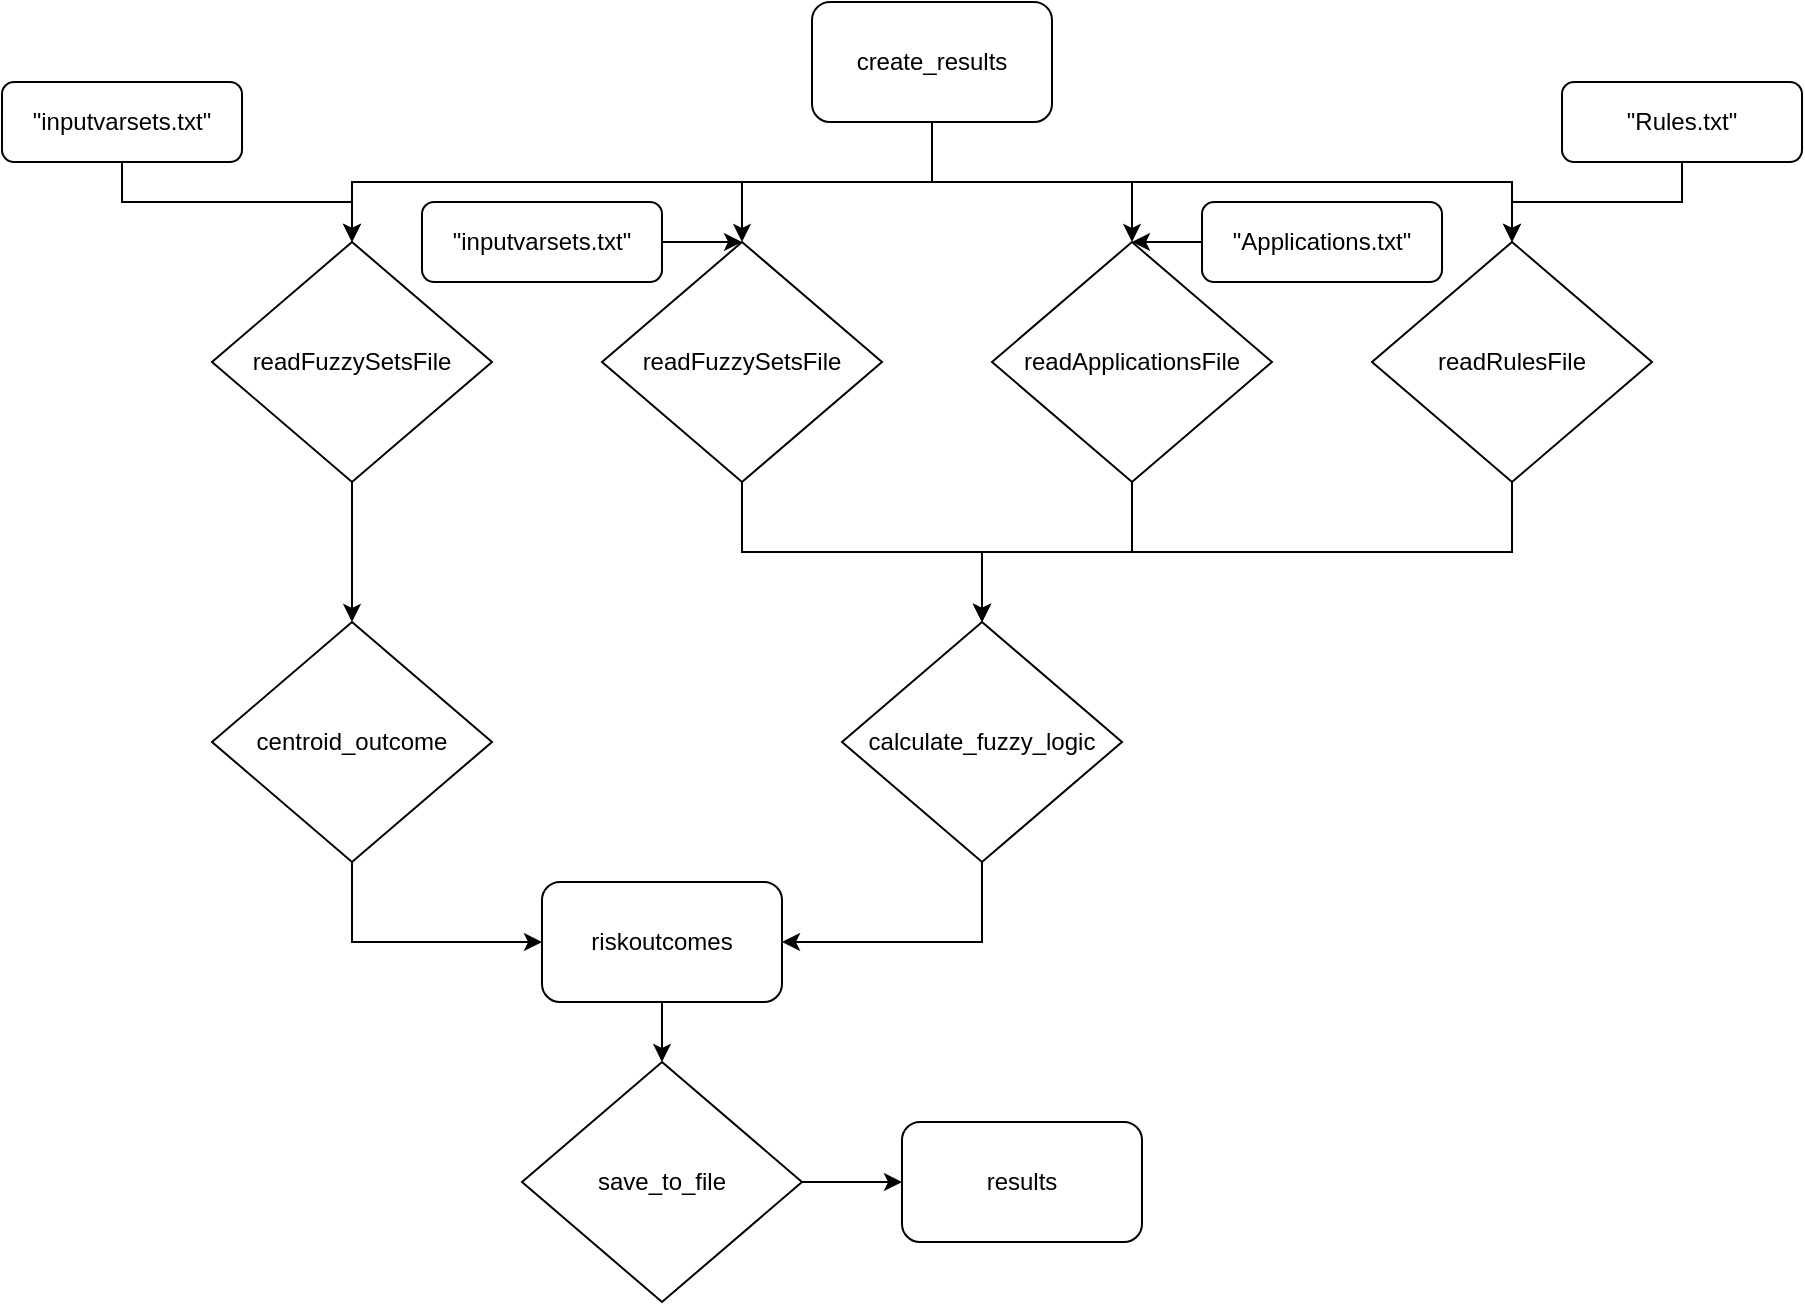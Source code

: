 <mxfile version="24.4.0" type="device">
  <diagram id="C5RBs43oDa-KdzZeNtuy" name="Page-1">
    <mxGraphModel dx="1246" dy="468" grid="1" gridSize="10" guides="1" tooltips="1" connect="1" arrows="1" fold="1" page="1" pageScale="1" pageWidth="1169" pageHeight="827" math="0" shadow="0">
      <root>
        <mxCell id="WIyWlLk6GJQsqaUBKTNV-0" />
        <mxCell id="WIyWlLk6GJQsqaUBKTNV-1" parent="WIyWlLk6GJQsqaUBKTNV-0" />
        <mxCell id="KMEdL14Wm3CA3LTkJArq-20" value="" style="edgeStyle=orthogonalEdgeStyle;rounded=0;orthogonalLoop=1;jettySize=auto;html=1;" parent="WIyWlLk6GJQsqaUBKTNV-1" source="KMEdL14Wm3CA3LTkJArq-0" target="KMEdL14Wm3CA3LTkJArq-8" edge="1">
          <mxGeometry relative="1" as="geometry" />
        </mxCell>
        <mxCell id="KMEdL14Wm3CA3LTkJArq-0" value="create_results" style="rounded=1;whiteSpace=wrap;html=1;" parent="WIyWlLk6GJQsqaUBKTNV-1" vertex="1">
          <mxGeometry x="535" y="80" width="120" height="60" as="geometry" />
        </mxCell>
        <mxCell id="KMEdL14Wm3CA3LTkJArq-34" value="" style="edgeStyle=orthogonalEdgeStyle;rounded=0;orthogonalLoop=1;jettySize=auto;html=1;" parent="WIyWlLk6GJQsqaUBKTNV-1" source="KMEdL14Wm3CA3LTkJArq-7" target="KMEdL14Wm3CA3LTkJArq-27" edge="1">
          <mxGeometry relative="1" as="geometry" />
        </mxCell>
        <mxCell id="KMEdL14Wm3CA3LTkJArq-7" value="readFuzzySetsFile" style="rhombus;whiteSpace=wrap;html=1;" parent="WIyWlLk6GJQsqaUBKTNV-1" vertex="1">
          <mxGeometry x="430" y="200" width="140" height="120" as="geometry" />
        </mxCell>
        <mxCell id="KMEdL14Wm3CA3LTkJArq-28" value="" style="edgeStyle=orthogonalEdgeStyle;rounded=0;orthogonalLoop=1;jettySize=auto;html=1;" parent="WIyWlLk6GJQsqaUBKTNV-1" source="KMEdL14Wm3CA3LTkJArq-8" target="KMEdL14Wm3CA3LTkJArq-27" edge="1">
          <mxGeometry relative="1" as="geometry" />
        </mxCell>
        <mxCell id="KMEdL14Wm3CA3LTkJArq-8" value="readApplicationsFile" style="rhombus;whiteSpace=wrap;html=1;" parent="WIyWlLk6GJQsqaUBKTNV-1" vertex="1">
          <mxGeometry x="625" y="200" width="140" height="120" as="geometry" />
        </mxCell>
        <mxCell id="KMEdL14Wm3CA3LTkJArq-33" value="" style="edgeStyle=orthogonalEdgeStyle;rounded=0;orthogonalLoop=1;jettySize=auto;html=1;entryX=0.5;entryY=0;entryDx=0;entryDy=0;exitX=0.5;exitY=1;exitDx=0;exitDy=0;" parent="WIyWlLk6GJQsqaUBKTNV-1" source="KMEdL14Wm3CA3LTkJArq-9" target="KMEdL14Wm3CA3LTkJArq-27" edge="1">
          <mxGeometry relative="1" as="geometry" />
        </mxCell>
        <mxCell id="KMEdL14Wm3CA3LTkJArq-9" value="readRulesFile" style="rhombus;whiteSpace=wrap;html=1;" parent="WIyWlLk6GJQsqaUBKTNV-1" vertex="1">
          <mxGeometry x="815" y="200" width="140" height="120" as="geometry" />
        </mxCell>
        <mxCell id="KMEdL14Wm3CA3LTkJArq-42" value="" style="edgeStyle=orthogonalEdgeStyle;rounded=0;orthogonalLoop=1;jettySize=auto;html=1;" parent="WIyWlLk6GJQsqaUBKTNV-1" source="KMEdL14Wm3CA3LTkJArq-10" target="KMEdL14Wm3CA3LTkJArq-39" edge="1">
          <mxGeometry relative="1" as="geometry" />
        </mxCell>
        <mxCell id="KMEdL14Wm3CA3LTkJArq-10" value="readFuzzySetsFile" style="rhombus;whiteSpace=wrap;html=1;" parent="WIyWlLk6GJQsqaUBKTNV-1" vertex="1">
          <mxGeometry x="235" y="200" width="140" height="120" as="geometry" />
        </mxCell>
        <mxCell id="KMEdL14Wm3CA3LTkJArq-11" value="&quot;inputvarsets.txt&lt;span style=&quot;background-color: initial;&quot;&gt;&quot;&lt;/span&gt;" style="rounded=1;whiteSpace=wrap;html=1;fontSize=12;glass=0;strokeWidth=1;shadow=0;" parent="WIyWlLk6GJQsqaUBKTNV-1" vertex="1">
          <mxGeometry x="340" y="180" width="120" height="40" as="geometry" />
        </mxCell>
        <mxCell id="KMEdL14Wm3CA3LTkJArq-12" value="&quot;Applications.txt&lt;span style=&quot;background-color: initial;&quot;&gt;&quot;&lt;/span&gt;" style="rounded=1;whiteSpace=wrap;html=1;fontSize=12;glass=0;strokeWidth=1;shadow=0;" parent="WIyWlLk6GJQsqaUBKTNV-1" vertex="1">
          <mxGeometry x="730" y="180" width="120" height="40" as="geometry" />
        </mxCell>
        <mxCell id="KMEdL14Wm3CA3LTkJArq-17" value="" style="edgeStyle=orthogonalEdgeStyle;rounded=0;orthogonalLoop=1;jettySize=auto;html=1;" parent="WIyWlLk6GJQsqaUBKTNV-1" source="KMEdL14Wm3CA3LTkJArq-13" target="KMEdL14Wm3CA3LTkJArq-9" edge="1">
          <mxGeometry relative="1" as="geometry" />
        </mxCell>
        <mxCell id="KMEdL14Wm3CA3LTkJArq-13" value="&quot;Rules.txt&lt;span style=&quot;background-color: initial;&quot;&gt;&quot;&lt;/span&gt;" style="rounded=1;whiteSpace=wrap;html=1;fontSize=12;glass=0;strokeWidth=1;shadow=0;" parent="WIyWlLk6GJQsqaUBKTNV-1" vertex="1">
          <mxGeometry x="910" y="120" width="120" height="40" as="geometry" />
        </mxCell>
        <mxCell id="KMEdL14Wm3CA3LTkJArq-18" value="" style="edgeStyle=orthogonalEdgeStyle;rounded=0;orthogonalLoop=1;jettySize=auto;html=1;" parent="WIyWlLk6GJQsqaUBKTNV-1" source="KMEdL14Wm3CA3LTkJArq-15" target="KMEdL14Wm3CA3LTkJArq-10" edge="1">
          <mxGeometry relative="1" as="geometry" />
        </mxCell>
        <mxCell id="KMEdL14Wm3CA3LTkJArq-15" value="&quot;inputvarsets.txt&lt;span style=&quot;background-color: initial;&quot;&gt;&quot;&lt;/span&gt;" style="rounded=1;whiteSpace=wrap;html=1;fontSize=12;glass=0;strokeWidth=1;shadow=0;" parent="WIyWlLk6GJQsqaUBKTNV-1" vertex="1">
          <mxGeometry x="130" y="120" width="120" height="40" as="geometry" />
        </mxCell>
        <mxCell id="KMEdL14Wm3CA3LTkJArq-21" value="" style="endArrow=classic;html=1;rounded=0;exitX=0.5;exitY=1;exitDx=0;exitDy=0;entryX=0.5;entryY=0;entryDx=0;entryDy=0;" parent="WIyWlLk6GJQsqaUBKTNV-1" source="KMEdL14Wm3CA3LTkJArq-0" target="KMEdL14Wm3CA3LTkJArq-7" edge="1">
          <mxGeometry width="50" height="50" relative="1" as="geometry">
            <mxPoint x="620" y="520" as="sourcePoint" />
            <mxPoint x="670" y="470" as="targetPoint" />
            <Array as="points">
              <mxPoint x="595" y="170" />
              <mxPoint x="500" y="170" />
            </Array>
          </mxGeometry>
        </mxCell>
        <mxCell id="KMEdL14Wm3CA3LTkJArq-22" value="" style="endArrow=classic;html=1;rounded=0;exitX=0.5;exitY=1;exitDx=0;exitDy=0;entryX=0.5;entryY=0;entryDx=0;entryDy=0;" parent="WIyWlLk6GJQsqaUBKTNV-1" source="KMEdL14Wm3CA3LTkJArq-0" target="KMEdL14Wm3CA3LTkJArq-10" edge="1">
          <mxGeometry width="50" height="50" relative="1" as="geometry">
            <mxPoint x="620" y="520" as="sourcePoint" />
            <mxPoint x="670" y="470" as="targetPoint" />
            <Array as="points">
              <mxPoint x="595" y="170" />
              <mxPoint x="305" y="170" />
            </Array>
          </mxGeometry>
        </mxCell>
        <mxCell id="KMEdL14Wm3CA3LTkJArq-23" value="" style="endArrow=classic;html=1;rounded=0;exitX=0.5;exitY=1;exitDx=0;exitDy=0;entryX=0.5;entryY=0;entryDx=0;entryDy=0;" parent="WIyWlLk6GJQsqaUBKTNV-1" source="KMEdL14Wm3CA3LTkJArq-0" target="KMEdL14Wm3CA3LTkJArq-9" edge="1">
          <mxGeometry width="50" height="50" relative="1" as="geometry">
            <mxPoint x="620" y="520" as="sourcePoint" />
            <mxPoint x="670" y="470" as="targetPoint" />
            <Array as="points">
              <mxPoint x="595" y="170" />
              <mxPoint x="885" y="170" />
            </Array>
          </mxGeometry>
        </mxCell>
        <mxCell id="KMEdL14Wm3CA3LTkJArq-24" value="" style="endArrow=classic;html=1;rounded=0;exitX=1;exitY=0.5;exitDx=0;exitDy=0;entryX=0.5;entryY=0;entryDx=0;entryDy=0;" parent="WIyWlLk6GJQsqaUBKTNV-1" source="KMEdL14Wm3CA3LTkJArq-11" target="KMEdL14Wm3CA3LTkJArq-7" edge="1">
          <mxGeometry width="50" height="50" relative="1" as="geometry">
            <mxPoint x="620" y="520" as="sourcePoint" />
            <mxPoint x="670" y="470" as="targetPoint" />
          </mxGeometry>
        </mxCell>
        <mxCell id="KMEdL14Wm3CA3LTkJArq-25" value="" style="endArrow=classic;html=1;rounded=0;exitX=0;exitY=0.5;exitDx=0;exitDy=0;entryX=0.5;entryY=0;entryDx=0;entryDy=0;" parent="WIyWlLk6GJQsqaUBKTNV-1" source="KMEdL14Wm3CA3LTkJArq-12" target="KMEdL14Wm3CA3LTkJArq-8" edge="1">
          <mxGeometry width="50" height="50" relative="1" as="geometry">
            <mxPoint x="620" y="520" as="sourcePoint" />
            <mxPoint x="670" y="470" as="targetPoint" />
          </mxGeometry>
        </mxCell>
        <mxCell id="KMEdL14Wm3CA3LTkJArq-27" value="calculate_fuzzy_&lt;span style=&quot;background-color: initial;&quot;&gt;logic&lt;/span&gt;" style="rhombus;whiteSpace=wrap;html=1;" parent="WIyWlLk6GJQsqaUBKTNV-1" vertex="1">
          <mxGeometry x="550" y="390" width="140" height="120" as="geometry" />
        </mxCell>
        <mxCell id="KMEdL14Wm3CA3LTkJArq-39" value="centroid_outcome" style="rhombus;whiteSpace=wrap;html=1;" parent="WIyWlLk6GJQsqaUBKTNV-1" vertex="1">
          <mxGeometry x="235" y="390" width="140" height="120" as="geometry" />
        </mxCell>
        <mxCell id="KMEdL14Wm3CA3LTkJArq-43" value="riskoutcomes" style="rounded=1;whiteSpace=wrap;html=1;" parent="WIyWlLk6GJQsqaUBKTNV-1" vertex="1">
          <mxGeometry x="400" y="520" width="120" height="60" as="geometry" />
        </mxCell>
        <mxCell id="KMEdL14Wm3CA3LTkJArq-45" value="" style="endArrow=classic;html=1;rounded=0;exitX=0.5;exitY=1;exitDx=0;exitDy=0;entryX=0;entryY=0.5;entryDx=0;entryDy=0;" parent="WIyWlLk6GJQsqaUBKTNV-1" source="KMEdL14Wm3CA3LTkJArq-39" target="KMEdL14Wm3CA3LTkJArq-43" edge="1">
          <mxGeometry width="50" height="50" relative="1" as="geometry">
            <mxPoint x="620" y="520" as="sourcePoint" />
            <mxPoint x="670" y="470" as="targetPoint" />
            <Array as="points">
              <mxPoint x="305" y="550" />
            </Array>
          </mxGeometry>
        </mxCell>
        <mxCell id="KMEdL14Wm3CA3LTkJArq-47" value="" style="endArrow=classic;html=1;rounded=0;exitX=0.5;exitY=1;exitDx=0;exitDy=0;entryX=0.5;entryY=0;entryDx=0;entryDy=0;" parent="WIyWlLk6GJQsqaUBKTNV-1" source="KMEdL14Wm3CA3LTkJArq-43" target="KMEdL14Wm3CA3LTkJArq-49" edge="1">
          <mxGeometry width="50" height="50" relative="1" as="geometry">
            <mxPoint x="620" y="420" as="sourcePoint" />
            <mxPoint x="462.973" y="613.689" as="targetPoint" />
          </mxGeometry>
        </mxCell>
        <mxCell id="KMEdL14Wm3CA3LTkJArq-51" value="" style="edgeStyle=orthogonalEdgeStyle;rounded=0;orthogonalLoop=1;jettySize=auto;html=1;" parent="WIyWlLk6GJQsqaUBKTNV-1" source="KMEdL14Wm3CA3LTkJArq-49" target="KMEdL14Wm3CA3LTkJArq-50" edge="1">
          <mxGeometry relative="1" as="geometry" />
        </mxCell>
        <mxCell id="KMEdL14Wm3CA3LTkJArq-49" value="save_to_file" style="rhombus;whiteSpace=wrap;html=1;" parent="WIyWlLk6GJQsqaUBKTNV-1" vertex="1">
          <mxGeometry x="390" y="610" width="140" height="120" as="geometry" />
        </mxCell>
        <mxCell id="KMEdL14Wm3CA3LTkJArq-50" value="results" style="rounded=1;whiteSpace=wrap;html=1;" parent="WIyWlLk6GJQsqaUBKTNV-1" vertex="1">
          <mxGeometry x="580" y="640" width="120" height="60" as="geometry" />
        </mxCell>
        <mxCell id="6Q6UcPjPP2VxgSZykzUy-0" value="" style="endArrow=classic;html=1;rounded=0;exitX=0.5;exitY=1;exitDx=0;exitDy=0;entryX=1;entryY=0.5;entryDx=0;entryDy=0;" edge="1" parent="WIyWlLk6GJQsqaUBKTNV-1" source="KMEdL14Wm3CA3LTkJArq-27" target="KMEdL14Wm3CA3LTkJArq-43">
          <mxGeometry width="50" height="50" relative="1" as="geometry">
            <mxPoint x="560" y="570" as="sourcePoint" />
            <mxPoint x="610" y="520" as="targetPoint" />
            <Array as="points">
              <mxPoint x="620" y="550" />
            </Array>
          </mxGeometry>
        </mxCell>
      </root>
    </mxGraphModel>
  </diagram>
</mxfile>
